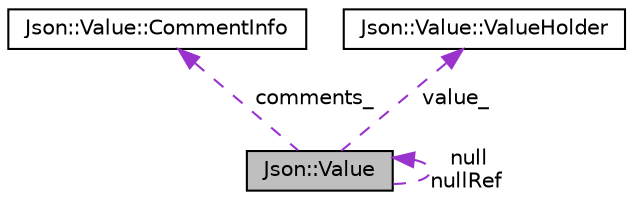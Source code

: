 digraph "Json::Value"
{
 // LATEX_PDF_SIZE
  edge [fontname="Helvetica",fontsize="10",labelfontname="Helvetica",labelfontsize="10"];
  node [fontname="Helvetica",fontsize="10",shape=record];
  Node1 [label="Json::Value",height=0.2,width=0.4,color="black", fillcolor="grey75", style="filled", fontcolor="black",tooltip="Represents a JSON value."];
  Node1 -> Node1 [dir="back",color="darkorchid3",fontsize="10",style="dashed",label=" null\nnullRef" ,fontname="Helvetica"];
  Node2 -> Node1 [dir="back",color="darkorchid3",fontsize="10",style="dashed",label=" comments_" ,fontname="Helvetica"];
  Node2 [label="Json::Value::CommentInfo",height=0.2,width=0.4,color="black", fillcolor="white", style="filled",URL="$struct_json_1_1_value_1_1_comment_info.html",tooltip=" "];
  Node3 -> Node1 [dir="back",color="darkorchid3",fontsize="10",style="dashed",label=" value_" ,fontname="Helvetica"];
  Node3 [label="Json::Value::ValueHolder",height=0.2,width=0.4,color="black", fillcolor="white", style="filled",URL="$union_json_1_1_value_1_1_value_holder.html",tooltip=" "];
}
